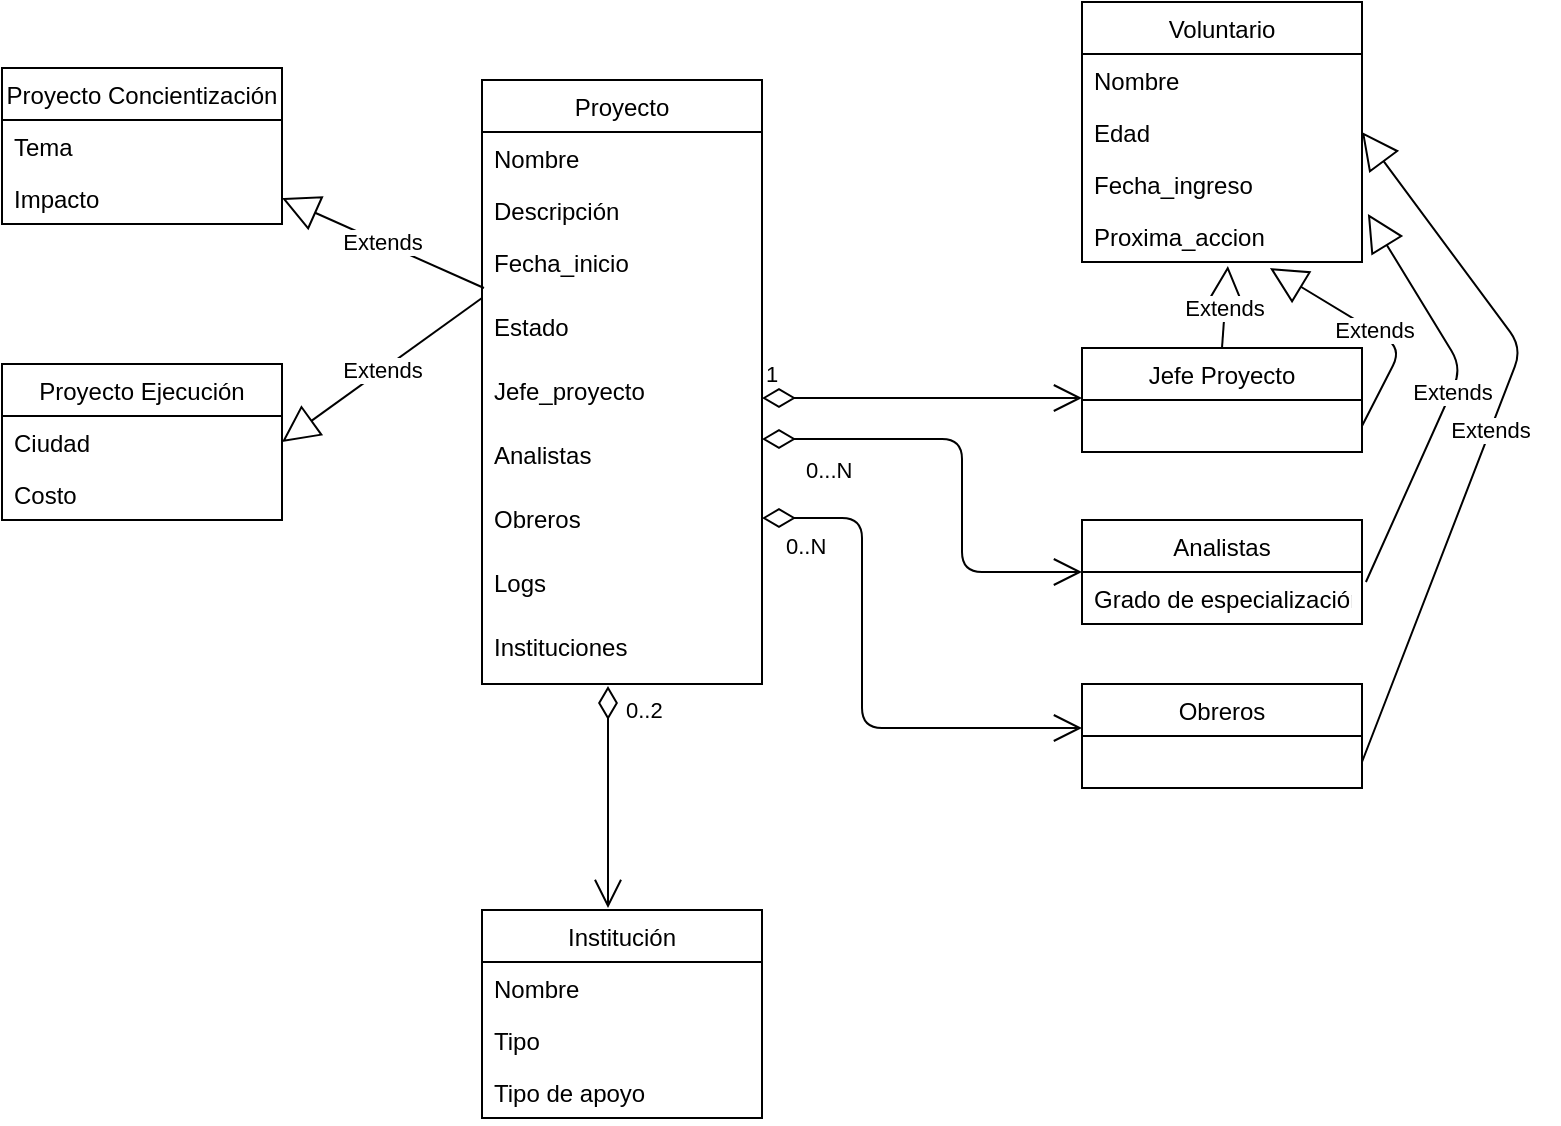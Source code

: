 <mxfile pages="1" version="11.2.3" type="github"><diagram id="T-3q-25eonv0wGvDxWKE" name="Page-1"><mxGraphModel dx="786" dy="547" grid="1" gridSize="10" guides="1" tooltips="1" connect="1" arrows="1" fold="1" page="1" pageScale="1" pageWidth="827" pageHeight="1169" math="0" shadow="0"><root><mxCell id="0"/><mxCell id="1" parent="0"/><mxCell id="vWUH2R5_JUODsPh1cXeu-9" value="Proyecto" style="swimlane;fontStyle=0;childLayout=stackLayout;horizontal=1;startSize=26;fillColor=none;horizontalStack=0;resizeParent=1;resizeParentMax=0;resizeLast=0;collapsible=1;marginBottom=0;" vertex="1" parent="1"><mxGeometry x="260" y="46" width="140" height="302" as="geometry"/></mxCell><mxCell id="vWUH2R5_JUODsPh1cXeu-10" value="Nombre" style="text;strokeColor=none;fillColor=none;align=left;verticalAlign=top;spacingLeft=4;spacingRight=4;overflow=hidden;rotatable=0;points=[[0,0.5],[1,0.5]];portConstraint=eastwest;" vertex="1" parent="vWUH2R5_JUODsPh1cXeu-9"><mxGeometry y="26" width="140" height="26" as="geometry"/></mxCell><mxCell id="vWUH2R5_JUODsPh1cXeu-11" value="Descripción" style="text;strokeColor=none;fillColor=none;align=left;verticalAlign=top;spacingLeft=4;spacingRight=4;overflow=hidden;rotatable=0;points=[[0,0.5],[1,0.5]];portConstraint=eastwest;" vertex="1" parent="vWUH2R5_JUODsPh1cXeu-9"><mxGeometry y="52" width="140" height="26" as="geometry"/></mxCell><mxCell id="vWUH2R5_JUODsPh1cXeu-12" value="Fecha_inicio" style="text;strokeColor=none;fillColor=none;align=left;verticalAlign=top;spacingLeft=4;spacingRight=4;overflow=hidden;rotatable=0;points=[[0,0.5],[1,0.5]];portConstraint=eastwest;" vertex="1" parent="vWUH2R5_JUODsPh1cXeu-9"><mxGeometry y="78" width="140" height="32" as="geometry"/></mxCell><mxCell id="vWUH2R5_JUODsPh1cXeu-19" value="Estado" style="text;strokeColor=none;fillColor=none;align=left;verticalAlign=top;spacingLeft=4;spacingRight=4;overflow=hidden;rotatable=0;points=[[0,0.5],[1,0.5]];portConstraint=eastwest;" vertex="1" parent="vWUH2R5_JUODsPh1cXeu-9"><mxGeometry y="110" width="140" height="32" as="geometry"/></mxCell><mxCell id="vWUH2R5_JUODsPh1cXeu-20" value="Jefe_proyecto" style="text;strokeColor=none;fillColor=none;align=left;verticalAlign=top;spacingLeft=4;spacingRight=4;overflow=hidden;rotatable=0;points=[[0,0.5],[1,0.5]];portConstraint=eastwest;" vertex="1" parent="vWUH2R5_JUODsPh1cXeu-9"><mxGeometry y="142" width="140" height="32" as="geometry"/></mxCell><mxCell id="vWUH2R5_JUODsPh1cXeu-21" value="Analistas" style="text;strokeColor=none;fillColor=none;align=left;verticalAlign=top;spacingLeft=4;spacingRight=4;overflow=hidden;rotatable=0;points=[[0,0.5],[1,0.5]];portConstraint=eastwest;" vertex="1" parent="vWUH2R5_JUODsPh1cXeu-9"><mxGeometry y="174" width="140" height="32" as="geometry"/></mxCell><mxCell id="vWUH2R5_JUODsPh1cXeu-22" value="Obreros" style="text;strokeColor=none;fillColor=none;align=left;verticalAlign=top;spacingLeft=4;spacingRight=4;overflow=hidden;rotatable=0;points=[[0,0.5],[1,0.5]];portConstraint=eastwest;" vertex="1" parent="vWUH2R5_JUODsPh1cXeu-9"><mxGeometry y="206" width="140" height="32" as="geometry"/></mxCell><mxCell id="vWUH2R5_JUODsPh1cXeu-23" value="Logs" style="text;strokeColor=none;fillColor=none;align=left;verticalAlign=top;spacingLeft=4;spacingRight=4;overflow=hidden;rotatable=0;points=[[0,0.5],[1,0.5]];portConstraint=eastwest;" vertex="1" parent="vWUH2R5_JUODsPh1cXeu-9"><mxGeometry y="238" width="140" height="32" as="geometry"/></mxCell><mxCell id="vWUH2R5_JUODsPh1cXeu-24" value="Instituciones" style="text;strokeColor=none;fillColor=none;align=left;verticalAlign=top;spacingLeft=4;spacingRight=4;overflow=hidden;rotatable=0;points=[[0,0.5],[1,0.5]];portConstraint=eastwest;" vertex="1" parent="vWUH2R5_JUODsPh1cXeu-9"><mxGeometry y="270" width="140" height="32" as="geometry"/></mxCell><mxCell id="vWUH2R5_JUODsPh1cXeu-25" value="Proyecto Concientización" style="swimlane;fontStyle=0;childLayout=stackLayout;horizontal=1;startSize=26;fillColor=none;horizontalStack=0;resizeParent=1;resizeParentMax=0;resizeLast=0;collapsible=1;marginBottom=0;" vertex="1" parent="1"><mxGeometry x="20" y="40" width="140" height="78" as="geometry"/></mxCell><mxCell id="vWUH2R5_JUODsPh1cXeu-26" value="Tema" style="text;strokeColor=none;fillColor=none;align=left;verticalAlign=top;spacingLeft=4;spacingRight=4;overflow=hidden;rotatable=0;points=[[0,0.5],[1,0.5]];portConstraint=eastwest;" vertex="1" parent="vWUH2R5_JUODsPh1cXeu-25"><mxGeometry y="26" width="140" height="26" as="geometry"/></mxCell><mxCell id="vWUH2R5_JUODsPh1cXeu-27" value="Impacto" style="text;strokeColor=none;fillColor=none;align=left;verticalAlign=top;spacingLeft=4;spacingRight=4;overflow=hidden;rotatable=0;points=[[0,0.5],[1,0.5]];portConstraint=eastwest;" vertex="1" parent="vWUH2R5_JUODsPh1cXeu-25"><mxGeometry y="52" width="140" height="26" as="geometry"/></mxCell><mxCell id="vWUH2R5_JUODsPh1cXeu-37" value="Extends" style="endArrow=block;endSize=16;endFill=0;html=1;exitX=0.007;exitY=0.813;exitDx=0;exitDy=0;exitPerimeter=0;" edge="1" parent="vWUH2R5_JUODsPh1cXeu-25" source="vWUH2R5_JUODsPh1cXeu-12"><mxGeometry width="160" relative="1" as="geometry"><mxPoint x="270" y="64.5" as="sourcePoint"/><mxPoint x="140" y="65" as="targetPoint"/><Array as="points"/></mxGeometry></mxCell><mxCell id="vWUH2R5_JUODsPh1cXeu-38" value="Extends" style="endArrow=block;endSize=16;endFill=0;html=1;entryX=1;entryY=0.5;entryDx=0;entryDy=0;" edge="1" parent="vWUH2R5_JUODsPh1cXeu-25" target="vWUH2R5_JUODsPh1cXeu-30"><mxGeometry width="160" relative="1" as="geometry"><mxPoint x="240" y="115" as="sourcePoint"/><mxPoint x="170" y="115" as="targetPoint"/><Array as="points"/></mxGeometry></mxCell><mxCell id="vWUH2R5_JUODsPh1cXeu-29" value="Proyecto Ejecución" style="swimlane;fontStyle=0;childLayout=stackLayout;horizontal=1;startSize=26;fillColor=none;horizontalStack=0;resizeParent=1;resizeParentMax=0;resizeLast=0;collapsible=1;marginBottom=0;" vertex="1" parent="1"><mxGeometry x="20" y="188" width="140" height="78" as="geometry"/></mxCell><mxCell id="vWUH2R5_JUODsPh1cXeu-30" value="Ciudad" style="text;strokeColor=none;fillColor=none;align=left;verticalAlign=top;spacingLeft=4;spacingRight=4;overflow=hidden;rotatable=0;points=[[0,0.5],[1,0.5]];portConstraint=eastwest;" vertex="1" parent="vWUH2R5_JUODsPh1cXeu-29"><mxGeometry y="26" width="140" height="26" as="geometry"/></mxCell><mxCell id="vWUH2R5_JUODsPh1cXeu-31" value="Costo" style="text;strokeColor=none;fillColor=none;align=left;verticalAlign=top;spacingLeft=4;spacingRight=4;overflow=hidden;rotatable=0;points=[[0,0.5],[1,0.5]];portConstraint=eastwest;" vertex="1" parent="vWUH2R5_JUODsPh1cXeu-29"><mxGeometry y="52" width="140" height="26" as="geometry"/></mxCell><mxCell id="vWUH2R5_JUODsPh1cXeu-33" value="Institución" style="swimlane;fontStyle=0;childLayout=stackLayout;horizontal=1;startSize=26;fillColor=none;horizontalStack=0;resizeParent=1;resizeParentMax=0;resizeLast=0;collapsible=1;marginBottom=0;" vertex="1" parent="1"><mxGeometry x="260" y="461" width="140" height="104" as="geometry"/></mxCell><mxCell id="vWUH2R5_JUODsPh1cXeu-34" value="Nombre" style="text;strokeColor=none;fillColor=none;align=left;verticalAlign=top;spacingLeft=4;spacingRight=4;overflow=hidden;rotatable=0;points=[[0,0.5],[1,0.5]];portConstraint=eastwest;" vertex="1" parent="vWUH2R5_JUODsPh1cXeu-33"><mxGeometry y="26" width="140" height="26" as="geometry"/></mxCell><mxCell id="vWUH2R5_JUODsPh1cXeu-35" value="Tipo" style="text;strokeColor=none;fillColor=none;align=left;verticalAlign=top;spacingLeft=4;spacingRight=4;overflow=hidden;rotatable=0;points=[[0,0.5],[1,0.5]];portConstraint=eastwest;" vertex="1" parent="vWUH2R5_JUODsPh1cXeu-33"><mxGeometry y="52" width="140" height="26" as="geometry"/></mxCell><mxCell id="vWUH2R5_JUODsPh1cXeu-36" value="Tipo de apoyo" style="text;strokeColor=none;fillColor=none;align=left;verticalAlign=top;spacingLeft=4;spacingRight=4;overflow=hidden;rotatable=0;points=[[0,0.5],[1,0.5]];portConstraint=eastwest;" vertex="1" parent="vWUH2R5_JUODsPh1cXeu-33"><mxGeometry y="78" width="140" height="26" as="geometry"/></mxCell><mxCell id="vWUH2R5_JUODsPh1cXeu-39" value="0..2" style="endArrow=open;html=1;endSize=12;startArrow=diamondThin;startSize=14;startFill=0;edgeStyle=orthogonalEdgeStyle;align=left;verticalAlign=bottom;exitX=0.45;exitY=1.031;exitDx=0;exitDy=0;exitPerimeter=0;" edge="1" parent="1" source="vWUH2R5_JUODsPh1cXeu-24"><mxGeometry x="-0.622" y="7" relative="1" as="geometry"><mxPoint x="250" y="400" as="sourcePoint"/><mxPoint x="323" y="460" as="targetPoint"/><mxPoint as="offset"/></mxGeometry></mxCell><mxCell id="vWUH2R5_JUODsPh1cXeu-40" value="Obreros" style="swimlane;fontStyle=0;childLayout=stackLayout;horizontal=1;startSize=26;fillColor=none;horizontalStack=0;resizeParent=1;resizeParentMax=0;resizeLast=0;collapsible=1;marginBottom=0;" vertex="1" parent="1"><mxGeometry x="560" y="348" width="140" height="52" as="geometry"/></mxCell><mxCell id="vWUH2R5_JUODsPh1cXeu-44" value="Analistas" style="swimlane;fontStyle=0;childLayout=stackLayout;horizontal=1;startSize=26;fillColor=none;horizontalStack=0;resizeParent=1;resizeParentMax=0;resizeLast=0;collapsible=1;marginBottom=0;" vertex="1" parent="1"><mxGeometry x="560" y="266" width="140" height="52" as="geometry"/></mxCell><mxCell id="vWUH2R5_JUODsPh1cXeu-45" value="Grado de especialización" style="text;strokeColor=none;fillColor=none;align=left;verticalAlign=top;spacingLeft=4;spacingRight=4;overflow=hidden;rotatable=0;points=[[0,0.5],[1,0.5]];portConstraint=eastwest;" vertex="1" parent="vWUH2R5_JUODsPh1cXeu-44"><mxGeometry y="26" width="140" height="26" as="geometry"/></mxCell><mxCell id="vWUH2R5_JUODsPh1cXeu-48" value="Jefe Proyecto" style="swimlane;fontStyle=0;childLayout=stackLayout;horizontal=1;startSize=26;fillColor=none;horizontalStack=0;resizeParent=1;resizeParentMax=0;resizeLast=0;collapsible=1;marginBottom=0;" vertex="1" parent="1"><mxGeometry x="560" y="180" width="140" height="52" as="geometry"/></mxCell><mxCell id="vWUH2R5_JUODsPh1cXeu-52" value="Voluntario" style="swimlane;fontStyle=0;childLayout=stackLayout;horizontal=1;startSize=26;fillColor=none;horizontalStack=0;resizeParent=1;resizeParentMax=0;resizeLast=0;collapsible=1;marginBottom=0;" vertex="1" parent="1"><mxGeometry x="560" y="7" width="140" height="130" as="geometry"/></mxCell><mxCell id="vWUH2R5_JUODsPh1cXeu-53" value="Nombre " style="text;strokeColor=none;fillColor=none;align=left;verticalAlign=top;spacingLeft=4;spacingRight=4;overflow=hidden;rotatable=0;points=[[0,0.5],[1,0.5]];portConstraint=eastwest;" vertex="1" parent="vWUH2R5_JUODsPh1cXeu-52"><mxGeometry y="26" width="140" height="26" as="geometry"/></mxCell><mxCell id="vWUH2R5_JUODsPh1cXeu-54" value="Edad" style="text;strokeColor=none;fillColor=none;align=left;verticalAlign=top;spacingLeft=4;spacingRight=4;overflow=hidden;rotatable=0;points=[[0,0.5],[1,0.5]];portConstraint=eastwest;" vertex="1" parent="vWUH2R5_JUODsPh1cXeu-52"><mxGeometry y="52" width="140" height="26" as="geometry"/></mxCell><mxCell id="vWUH2R5_JUODsPh1cXeu-55" value="Fecha_ingreso" style="text;strokeColor=none;fillColor=none;align=left;verticalAlign=top;spacingLeft=4;spacingRight=4;overflow=hidden;rotatable=0;points=[[0,0.5],[1,0.5]];portConstraint=eastwest;" vertex="1" parent="vWUH2R5_JUODsPh1cXeu-52"><mxGeometry y="78" width="140" height="26" as="geometry"/></mxCell><mxCell id="vWUH2R5_JUODsPh1cXeu-56" value="Proxima_accion" style="text;strokeColor=none;fillColor=none;align=left;verticalAlign=top;spacingLeft=4;spacingRight=4;overflow=hidden;rotatable=0;points=[[0,0.5],[1,0.5]];portConstraint=eastwest;" vertex="1" parent="vWUH2R5_JUODsPh1cXeu-52"><mxGeometry y="104" width="140" height="26" as="geometry"/></mxCell><mxCell id="vWUH2R5_JUODsPh1cXeu-57" value="1" style="endArrow=open;html=1;endSize=12;startArrow=diamondThin;startSize=14;startFill=0;edgeStyle=orthogonalEdgeStyle;align=left;verticalAlign=bottom;" edge="1" parent="1"><mxGeometry x="-1" y="3" relative="1" as="geometry"><mxPoint x="400" y="205" as="sourcePoint"/><mxPoint x="560" y="205" as="targetPoint"/></mxGeometry></mxCell><mxCell id="vWUH2R5_JUODsPh1cXeu-58" value="0...N" style="endArrow=open;html=1;endSize=12;startArrow=diamondThin;startSize=14;startFill=0;edgeStyle=orthogonalEdgeStyle;align=left;verticalAlign=bottom;entryX=0;entryY=0;entryDx=0;entryDy=0;entryPerimeter=0;" edge="1" parent="1" target="vWUH2R5_JUODsPh1cXeu-45"><mxGeometry x="0.097" y="-80" relative="1" as="geometry"><mxPoint x="400" y="225.5" as="sourcePoint"/><mxPoint x="560" y="356" as="targetPoint"/><Array as="points"><mxPoint x="500" y="226"/><mxPoint x="500" y="292"/></Array><mxPoint as="offset"/></mxGeometry></mxCell><mxCell id="vWUH2R5_JUODsPh1cXeu-59" value="0..N" style="endArrow=open;html=1;endSize=12;startArrow=diamondThin;startSize=14;startFill=0;edgeStyle=orthogonalEdgeStyle;align=left;verticalAlign=bottom;" edge="1" parent="1"><mxGeometry x="-0.448" y="-40" relative="1" as="geometry"><mxPoint x="400" y="265" as="sourcePoint"/><mxPoint x="560" y="370" as="targetPoint"/><Array as="points"><mxPoint x="450" y="265"/><mxPoint x="450" y="370"/><mxPoint x="560" y="370"/></Array><mxPoint as="offset"/></mxGeometry></mxCell><mxCell id="vWUH2R5_JUODsPh1cXeu-60" value="Extends" style="endArrow=block;endSize=16;endFill=0;html=1;entryX=0.521;entryY=1.077;entryDx=0;entryDy=0;entryPerimeter=0;exitX=0.5;exitY=0;exitDx=0;exitDy=0;" edge="1" parent="1" source="vWUH2R5_JUODsPh1cXeu-48" target="vWUH2R5_JUODsPh1cXeu-56"><mxGeometry width="160" relative="1" as="geometry"><mxPoint x="530" y="158" as="sourcePoint"/><mxPoint x="690" y="158" as="targetPoint"/></mxGeometry></mxCell><mxCell id="vWUH2R5_JUODsPh1cXeu-61" value="Extends" style="endArrow=block;endSize=16;endFill=0;html=1;entryX=0.671;entryY=1.115;entryDx=0;entryDy=0;entryPerimeter=0;exitX=1;exitY=0.75;exitDx=0;exitDy=0;" edge="1" parent="1" source="vWUH2R5_JUODsPh1cXeu-48" target="vWUH2R5_JUODsPh1cXeu-56"><mxGeometry width="160" relative="1" as="geometry"><mxPoint x="700" y="245" as="sourcePoint"/><mxPoint x="642.94" y="149.002" as="targetPoint"/><Array as="points"><mxPoint x="720" y="180"/></Array></mxGeometry></mxCell><mxCell id="vWUH2R5_JUODsPh1cXeu-62" value="Extends" style="endArrow=block;endSize=16;endFill=0;html=1;exitX=1.014;exitY=0.192;exitDx=0;exitDy=0;exitPerimeter=0;entryX=1.021;entryY=1.077;entryDx=0;entryDy=0;entryPerimeter=0;" edge="1" parent="1" source="vWUH2R5_JUODsPh1cXeu-45" target="vWUH2R5_JUODsPh1cXeu-55"><mxGeometry width="160" relative="1" as="geometry"><mxPoint x="701.96" y="358.006" as="sourcePoint"/><mxPoint x="710" y="70" as="targetPoint"/><Array as="points"><mxPoint x="750" y="190"/></Array></mxGeometry></mxCell><mxCell id="vWUH2R5_JUODsPh1cXeu-63" value="Extends" style="endArrow=block;endSize=16;endFill=0;html=1;exitX=1;exitY=0.5;exitDx=0;exitDy=0;entryX=1;entryY=0.5;entryDx=0;entryDy=0;" edge="1" parent="1" target="vWUH2R5_JUODsPh1cXeu-54"><mxGeometry width="160" relative="1" as="geometry"><mxPoint x="700" y="387" as="sourcePoint"/><mxPoint x="700.94" y="271.002" as="targetPoint"/><Array as="points"><mxPoint x="780" y="180"/></Array></mxGeometry></mxCell></root></mxGraphModel></diagram></mxfile>